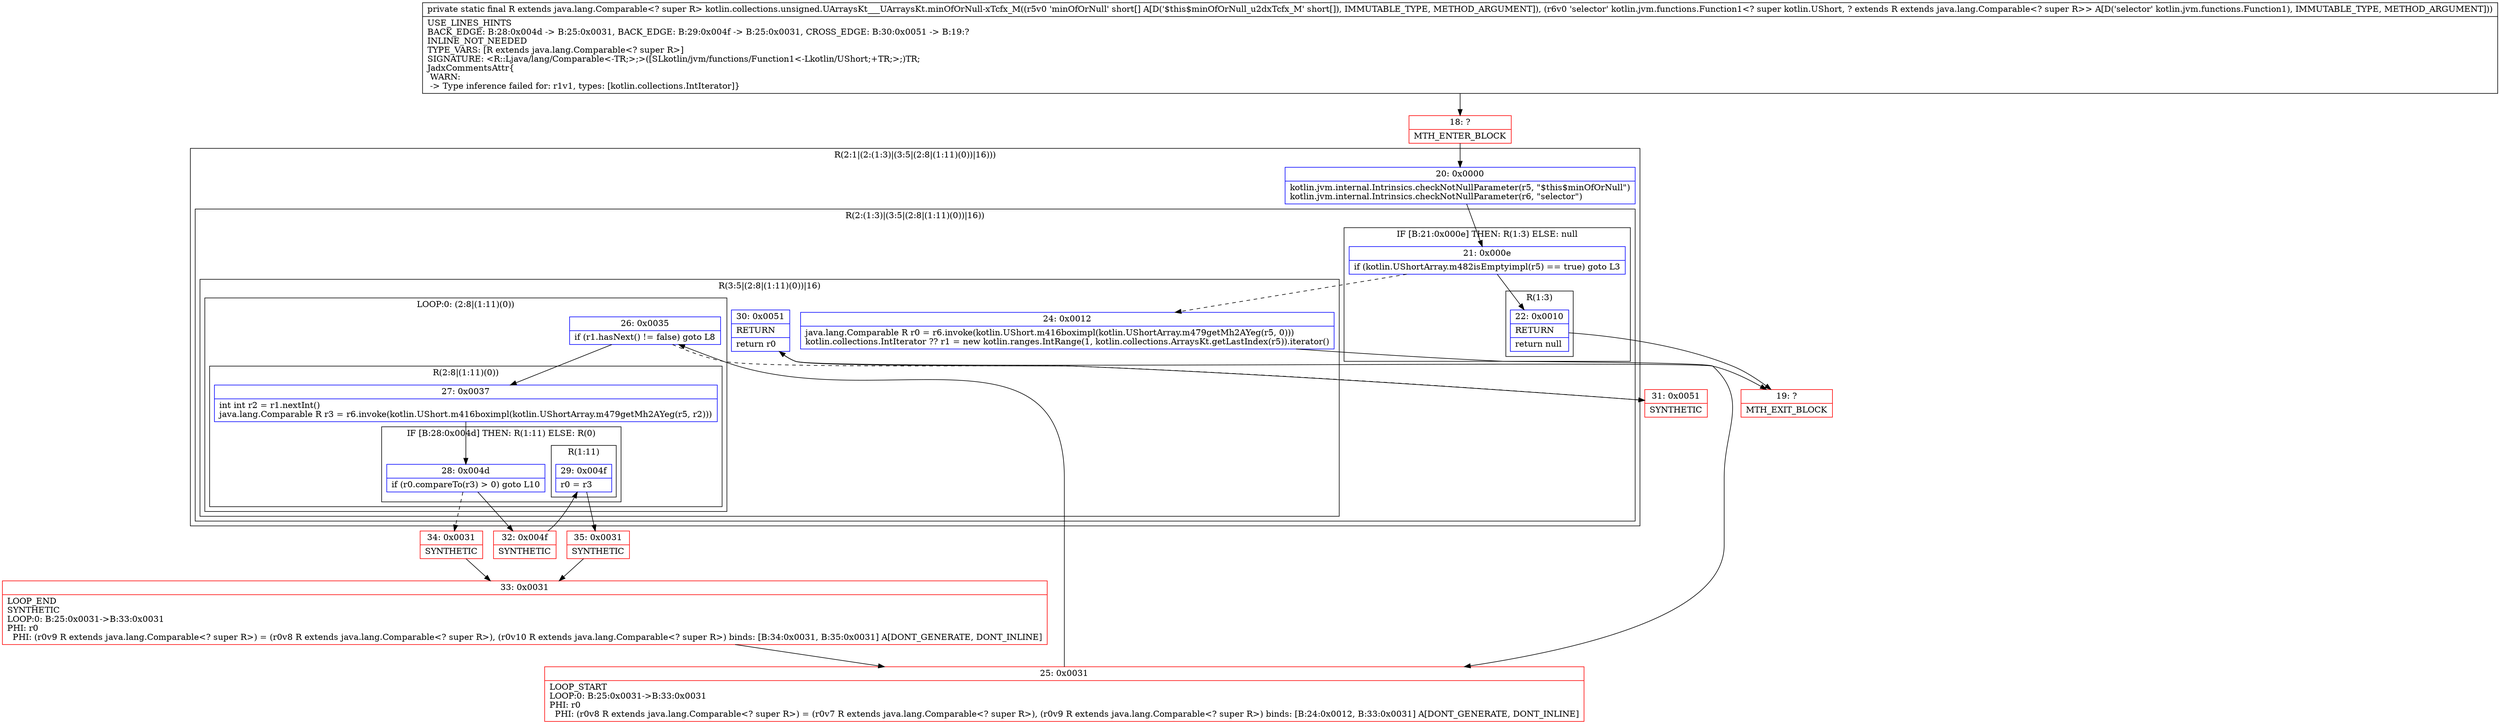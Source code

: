 digraph "CFG forkotlin.collections.unsigned.UArraysKt___UArraysKt.minOfOrNull\-xTcfx_M([SLkotlin\/jvm\/functions\/Function1;)Ljava\/lang\/Comparable;" {
subgraph cluster_Region_63205539 {
label = "R(2:1|(2:(1:3)|(3:5|(2:8|(1:11)(0))|16)))";
node [shape=record,color=blue];
Node_20 [shape=record,label="{20\:\ 0x0000|kotlin.jvm.internal.Intrinsics.checkNotNullParameter(r5, \"$this$minOfOrNull\")\lkotlin.jvm.internal.Intrinsics.checkNotNullParameter(r6, \"selector\")\l}"];
subgraph cluster_Region_296959192 {
label = "R(2:(1:3)|(3:5|(2:8|(1:11)(0))|16))";
node [shape=record,color=blue];
subgraph cluster_IfRegion_338268295 {
label = "IF [B:21:0x000e] THEN: R(1:3) ELSE: null";
node [shape=record,color=blue];
Node_21 [shape=record,label="{21\:\ 0x000e|if (kotlin.UShortArray.m482isEmptyimpl(r5) == true) goto L3\l}"];
subgraph cluster_Region_2048947376 {
label = "R(1:3)";
node [shape=record,color=blue];
Node_22 [shape=record,label="{22\:\ 0x0010|RETURN\l|return null\l}"];
}
}
subgraph cluster_Region_1433685414 {
label = "R(3:5|(2:8|(1:11)(0))|16)";
node [shape=record,color=blue];
Node_24 [shape=record,label="{24\:\ 0x0012|java.lang.Comparable R r0 = r6.invoke(kotlin.UShort.m416boximpl(kotlin.UShortArray.m479getMh2AYeg(r5, 0)))\lkotlin.collections.IntIterator ?? r1 = new kotlin.ranges.IntRange(1, kotlin.collections.ArraysKt.getLastIndex(r5)).iterator()\l}"];
subgraph cluster_LoopRegion_2005685509 {
label = "LOOP:0: (2:8|(1:11)(0))";
node [shape=record,color=blue];
Node_26 [shape=record,label="{26\:\ 0x0035|if (r1.hasNext() != false) goto L8\l}"];
subgraph cluster_Region_6438703 {
label = "R(2:8|(1:11)(0))";
node [shape=record,color=blue];
Node_27 [shape=record,label="{27\:\ 0x0037|int int r2 = r1.nextInt()\ljava.lang.Comparable R r3 = r6.invoke(kotlin.UShort.m416boximpl(kotlin.UShortArray.m479getMh2AYeg(r5, r2)))\l}"];
subgraph cluster_IfRegion_329214815 {
label = "IF [B:28:0x004d] THEN: R(1:11) ELSE: R(0)";
node [shape=record,color=blue];
Node_28 [shape=record,label="{28\:\ 0x004d|if (r0.compareTo(r3) \> 0) goto L10\l}"];
subgraph cluster_Region_549129307 {
label = "R(1:11)";
node [shape=record,color=blue];
Node_29 [shape=record,label="{29\:\ 0x004f|r0 = r3\l}"];
}
subgraph cluster_Region_1514226239 {
label = "R(0)";
node [shape=record,color=blue];
}
}
}
}
Node_30 [shape=record,label="{30\:\ 0x0051|RETURN\l|return r0\l}"];
}
}
}
Node_18 [shape=record,color=red,label="{18\:\ ?|MTH_ENTER_BLOCK\l}"];
Node_19 [shape=record,color=red,label="{19\:\ ?|MTH_EXIT_BLOCK\l}"];
Node_25 [shape=record,color=red,label="{25\:\ 0x0031|LOOP_START\lLOOP:0: B:25:0x0031\-\>B:33:0x0031\lPHI: r0 \l  PHI: (r0v8 R extends java.lang.Comparable\<? super R\>) = (r0v7 R extends java.lang.Comparable\<? super R\>), (r0v9 R extends java.lang.Comparable\<? super R\>) binds: [B:24:0x0012, B:33:0x0031] A[DONT_GENERATE, DONT_INLINE]\l}"];
Node_32 [shape=record,color=red,label="{32\:\ 0x004f|SYNTHETIC\l}"];
Node_35 [shape=record,color=red,label="{35\:\ 0x0031|SYNTHETIC\l}"];
Node_33 [shape=record,color=red,label="{33\:\ 0x0031|LOOP_END\lSYNTHETIC\lLOOP:0: B:25:0x0031\-\>B:33:0x0031\lPHI: r0 \l  PHI: (r0v9 R extends java.lang.Comparable\<? super R\>) = (r0v8 R extends java.lang.Comparable\<? super R\>), (r0v10 R extends java.lang.Comparable\<? super R\>) binds: [B:34:0x0031, B:35:0x0031] A[DONT_GENERATE, DONT_INLINE]\l}"];
Node_34 [shape=record,color=red,label="{34\:\ 0x0031|SYNTHETIC\l}"];
Node_31 [shape=record,color=red,label="{31\:\ 0x0051|SYNTHETIC\l}"];
MethodNode[shape=record,label="{private static final R extends java.lang.Comparable\<? super R\> kotlin.collections.unsigned.UArraysKt___UArraysKt.minOfOrNull\-xTcfx_M((r5v0 'minOfOrNull' short[] A[D('$this$minOfOrNull_u2dxTcfx_M' short[]), IMMUTABLE_TYPE, METHOD_ARGUMENT]), (r6v0 'selector' kotlin.jvm.functions.Function1\<? super kotlin.UShort, ? extends R extends java.lang.Comparable\<? super R\>\> A[D('selector' kotlin.jvm.functions.Function1), IMMUTABLE_TYPE, METHOD_ARGUMENT]))  | USE_LINES_HINTS\lBACK_EDGE: B:28:0x004d \-\> B:25:0x0031, BACK_EDGE: B:29:0x004f \-\> B:25:0x0031, CROSS_EDGE: B:30:0x0051 \-\> B:19:?\lINLINE_NOT_NEEDED\lTYPE_VARS: [R extends java.lang.Comparable\<? super R\>]\lSIGNATURE: \<R::Ljava\/lang\/Comparable\<\-TR;\>;\>([SLkotlin\/jvm\/functions\/Function1\<\-Lkotlin\/UShort;+TR;\>;)TR;\lJadxCommentsAttr\{\l WARN: \l \-\> Type inference failed for: r1v1, types: [kotlin.collections.IntIterator]\}\l}"];
MethodNode -> Node_18;Node_20 -> Node_21;
Node_21 -> Node_22;
Node_21 -> Node_24[style=dashed];
Node_22 -> Node_19;
Node_24 -> Node_25;
Node_26 -> Node_27;
Node_26 -> Node_31[style=dashed];
Node_27 -> Node_28;
Node_28 -> Node_32;
Node_28 -> Node_34[style=dashed];
Node_29 -> Node_35;
Node_30 -> Node_19;
Node_18 -> Node_20;
Node_25 -> Node_26;
Node_32 -> Node_29;
Node_35 -> Node_33;
Node_33 -> Node_25;
Node_34 -> Node_33;
Node_31 -> Node_30;
}

